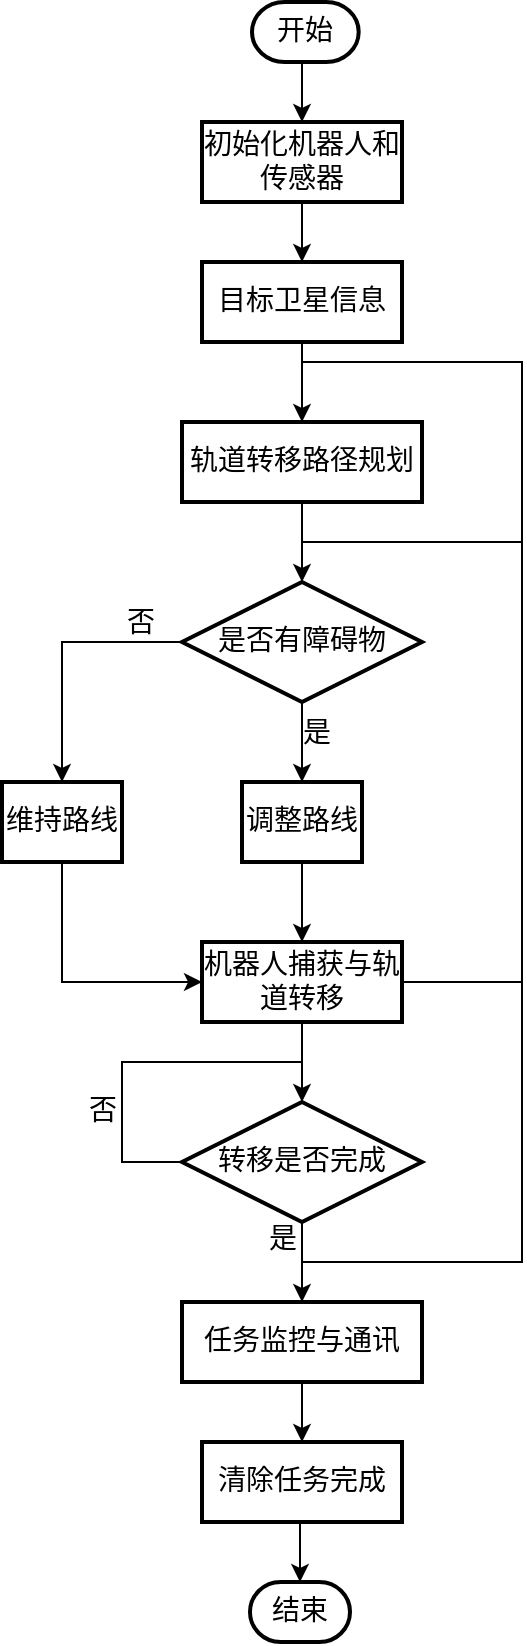 <mxfile version="26.0.2">
  <diagram name="Page-1" id="QLF-LarDQt3AmGQMSmLy">
    <mxGraphModel dx="792" dy="1131" grid="1" gridSize="10" guides="0" tooltips="1" connect="1" arrows="1" fold="1" page="1" pageScale="1" pageWidth="827" pageHeight="1169" background="none" math="0" shadow="0">
      <root>
        <mxCell id="0" />
        <mxCell id="1" parent="0" />
        <mxCell id="afKLm_PC3EemGSfm7CoD-16" style="edgeStyle=orthogonalEdgeStyle;rounded=0;orthogonalLoop=1;jettySize=auto;html=1;exitX=0.5;exitY=1;exitDx=0;exitDy=0;entryX=0.5;entryY=0;entryDx=0;entryDy=0;fontSize=14;fontFamily=STZhongsong;labelBackgroundColor=none;align=center;" parent="1" source="afKLm_PC3EemGSfm7CoD-2" target="afKLm_PC3EemGSfm7CoD-3" edge="1">
          <mxGeometry relative="1" as="geometry" />
        </mxCell>
        <mxCell id="afKLm_PC3EemGSfm7CoD-2" value="&lt;font&gt;初始化机器人和传感器&lt;/font&gt;" style="rounded=0;whiteSpace=wrap;html=1;strokeWidth=2;fontFamily=STZhongsong;fontSize=14;labelBackgroundColor=none;fillColor=none;align=center;" parent="1" vertex="1">
          <mxGeometry x="320" y="170" width="100" height="40" as="geometry" />
        </mxCell>
        <mxCell id="afKLm_PC3EemGSfm7CoD-17" style="edgeStyle=orthogonalEdgeStyle;rounded=0;orthogonalLoop=1;jettySize=auto;html=1;exitX=0.5;exitY=1;exitDx=0;exitDy=0;entryX=0.5;entryY=0;entryDx=0;entryDy=0;fontSize=14;fontFamily=STZhongsong;labelBackgroundColor=none;align=center;" parent="1" source="afKLm_PC3EemGSfm7CoD-3" target="afKLm_PC3EemGSfm7CoD-4" edge="1">
          <mxGeometry relative="1" as="geometry" />
        </mxCell>
        <mxCell id="afKLm_PC3EemGSfm7CoD-3" value="目标卫星信息" style="rounded=0;whiteSpace=wrap;html=1;strokeWidth=2;fontFamily=STZhongsong;fontSize=14;labelBackgroundColor=none;fillColor=none;align=center;" parent="1" vertex="1">
          <mxGeometry x="320" y="240" width="100" height="40" as="geometry" />
        </mxCell>
        <mxCell id="afKLm_PC3EemGSfm7CoD-41" style="edgeStyle=orthogonalEdgeStyle;rounded=0;orthogonalLoop=1;jettySize=auto;html=1;exitX=0.5;exitY=1;exitDx=0;exitDy=0;entryX=0.5;entryY=0;entryDx=0;entryDy=0;fontSize=14;fontFamily=STZhongsong;labelBackgroundColor=none;align=center;" parent="1" source="afKLm_PC3EemGSfm7CoD-4" target="afKLm_PC3EemGSfm7CoD-9" edge="1">
          <mxGeometry relative="1" as="geometry" />
        </mxCell>
        <mxCell id="afKLm_PC3EemGSfm7CoD-4" value="&lt;font&gt;轨道转移路径规划&lt;/font&gt;" style="rounded=0;whiteSpace=wrap;html=1;strokeWidth=2;fontFamily=STZhongsong;fontSize=14;labelBackgroundColor=none;fillColor=none;align=center;" parent="1" vertex="1">
          <mxGeometry x="310" y="320" width="120" height="40" as="geometry" />
        </mxCell>
        <mxCell id="afKLm_PC3EemGSfm7CoD-42" style="edgeStyle=orthogonalEdgeStyle;rounded=0;orthogonalLoop=1;jettySize=auto;html=1;exitX=0.5;exitY=1;exitDx=0;exitDy=0;entryX=0.5;entryY=0;entryDx=0;entryDy=0;fontSize=14;fontFamily=STZhongsong;labelBackgroundColor=none;align=center;" parent="1" source="afKLm_PC3EemGSfm7CoD-5" target="afKLm_PC3EemGSfm7CoD-7" edge="1">
          <mxGeometry relative="1" as="geometry" />
        </mxCell>
        <mxCell id="afKLm_PC3EemGSfm7CoD-5" value="&lt;font&gt;调整路线&lt;/font&gt;" style="rounded=0;whiteSpace=wrap;html=1;strokeWidth=2;fontFamily=STZhongsong;fontSize=14;labelBackgroundColor=none;fillColor=none;align=center;" parent="1" vertex="1">
          <mxGeometry x="340" y="500" width="60" height="40" as="geometry" />
        </mxCell>
        <mxCell id="1DFn0U-I_F6bpOYvCM6v-6" style="edgeStyle=orthogonalEdgeStyle;rounded=0;orthogonalLoop=1;jettySize=auto;html=1;exitX=0.5;exitY=1;exitDx=0;exitDy=0;entryX=0;entryY=0.5;entryDx=0;entryDy=0;fontSize=14;" edge="1" parent="1" source="afKLm_PC3EemGSfm7CoD-6" target="afKLm_PC3EemGSfm7CoD-7">
          <mxGeometry relative="1" as="geometry" />
        </mxCell>
        <mxCell id="afKLm_PC3EemGSfm7CoD-6" value="&lt;font&gt;维持路线&lt;/font&gt;" style="rounded=0;whiteSpace=wrap;html=1;strokeWidth=2;fontFamily=STZhongsong;fontSize=14;labelBackgroundColor=none;fillColor=none;align=center;" parent="1" vertex="1">
          <mxGeometry x="220" y="500" width="60" height="40" as="geometry" />
        </mxCell>
        <mxCell id="afKLm_PC3EemGSfm7CoD-45" style="edgeStyle=orthogonalEdgeStyle;rounded=0;orthogonalLoop=1;jettySize=auto;html=1;exitX=1;exitY=0.5;exitDx=0;exitDy=0;endArrow=none;endFill=0;fontSize=14;fontFamily=STZhongsong;labelBackgroundColor=none;align=center;" parent="1" source="afKLm_PC3EemGSfm7CoD-7" edge="1">
          <mxGeometry relative="1" as="geometry">
            <mxPoint x="480" y="600" as="targetPoint" />
          </mxGeometry>
        </mxCell>
        <mxCell id="afKLm_PC3EemGSfm7CoD-30" style="edgeStyle=orthogonalEdgeStyle;rounded=0;orthogonalLoop=1;jettySize=auto;html=1;exitX=0.5;exitY=1;exitDx=0;exitDy=0;entryX=0.5;entryY=0;entryDx=0;entryDy=0;fontSize=14;fontFamily=STZhongsong;labelBackgroundColor=none;align=center;" parent="1" source="afKLm_PC3EemGSfm7CoD-8" target="afKLm_PC3EemGSfm7CoD-10" edge="1">
          <mxGeometry relative="1" as="geometry" />
        </mxCell>
        <mxCell id="afKLm_PC3EemGSfm7CoD-64" value="&lt;font&gt;是&lt;/font&gt;" style="edgeLabel;html=1;align=center;verticalAlign=middle;resizable=0;points=[];fontSize=14;labelBackgroundColor=none;fontFamily=STZhongsong;" parent="afKLm_PC3EemGSfm7CoD-30" vertex="1" connectable="0">
          <mxGeometry x="-0.257" y="1" relative="1" as="geometry">
            <mxPoint x="-11" y="-6" as="offset" />
          </mxGeometry>
        </mxCell>
        <mxCell id="1DFn0U-I_F6bpOYvCM6v-4" style="edgeStyle=elbowEdgeStyle;rounded=0;orthogonalLoop=1;jettySize=auto;html=1;exitX=0;exitY=0.5;exitDx=0;exitDy=0;endArrow=none;endFill=0;align=center;fontSize=14;" edge="1" parent="1" source="afKLm_PC3EemGSfm7CoD-8">
          <mxGeometry relative="1" as="geometry">
            <mxPoint x="370" y="640" as="targetPoint" />
            <Array as="points">
              <mxPoint x="280" y="670" />
            </Array>
          </mxGeometry>
        </mxCell>
        <mxCell id="1DFn0U-I_F6bpOYvCM6v-5" value="&lt;font face=&quot;STZhongsong&quot;&gt;否&lt;/font&gt;" style="edgeLabel;html=1;align=center;verticalAlign=middle;resizable=0;points=[];fontSize=14;labelBackgroundColor=none;" vertex="1" connectable="0" parent="1DFn0U-I_F6bpOYvCM6v-4">
          <mxGeometry x="0.271" y="-1" relative="1" as="geometry">
            <mxPoint x="-38" y="23" as="offset" />
          </mxGeometry>
        </mxCell>
        <mxCell id="afKLm_PC3EemGSfm7CoD-8" value="&lt;font&gt;转移是否完成&lt;/font&gt;" style="rhombus;whiteSpace=wrap;html=1;strokeWidth=2;fontFamily=STZhongsong;fontSize=14;labelBackgroundColor=none;fillColor=none;align=center;" parent="1" vertex="1">
          <mxGeometry x="310" y="660" width="120" height="60" as="geometry" />
        </mxCell>
        <mxCell id="afKLm_PC3EemGSfm7CoD-34" style="edgeStyle=orthogonalEdgeStyle;rounded=0;orthogonalLoop=1;jettySize=auto;html=1;exitX=0;exitY=0.5;exitDx=0;exitDy=0;entryX=0.5;entryY=0;entryDx=0;entryDy=0;fontSize=14;fontFamily=STZhongsong;labelBackgroundColor=none;align=center;" parent="1" source="afKLm_PC3EemGSfm7CoD-9" target="afKLm_PC3EemGSfm7CoD-6" edge="1">
          <mxGeometry relative="1" as="geometry" />
        </mxCell>
        <mxCell id="afKLm_PC3EemGSfm7CoD-57" value="否" style="edgeLabel;align=center;verticalAlign=middle;resizable=0;points=[];fontSize=14;fontFamily=STZhongsong;labelBackgroundColor=none;html=1;" parent="afKLm_PC3EemGSfm7CoD-34" vertex="1" connectable="0">
          <mxGeometry x="-0.033" y="2" relative="1" as="geometry">
            <mxPoint x="37" y="-12" as="offset" />
          </mxGeometry>
        </mxCell>
        <mxCell id="afKLm_PC3EemGSfm7CoD-36" style="edgeStyle=orthogonalEdgeStyle;rounded=0;orthogonalLoop=1;jettySize=auto;html=1;exitX=0.5;exitY=1;exitDx=0;exitDy=0;entryX=0.5;entryY=0;entryDx=0;entryDy=0;fontSize=14;fontFamily=STZhongsong;labelBackgroundColor=none;align=center;" parent="1" source="afKLm_PC3EemGSfm7CoD-9" target="afKLm_PC3EemGSfm7CoD-5" edge="1">
          <mxGeometry relative="1" as="geometry" />
        </mxCell>
        <mxCell id="afKLm_PC3EemGSfm7CoD-56" value="是" style="edgeLabel;html=1;align=center;verticalAlign=middle;resizable=0;points=[];fontSize=14;fontFamily=STZhongsong;labelBackgroundColor=none;" parent="afKLm_PC3EemGSfm7CoD-36" vertex="1" connectable="0">
          <mxGeometry x="-0.2" y="-3" relative="1" as="geometry">
            <mxPoint x="10" as="offset" />
          </mxGeometry>
        </mxCell>
        <mxCell id="afKLm_PC3EemGSfm7CoD-9" value="&lt;font&gt;是否有障碍物&lt;/font&gt;" style="rhombus;whiteSpace=wrap;html=1;strokeWidth=2;fontFamily=STZhongsong;fontSize=14;labelBackgroundColor=none;fillColor=none;align=center;" parent="1" vertex="1">
          <mxGeometry x="310" y="400" width="120" height="60" as="geometry" />
        </mxCell>
        <mxCell id="afKLm_PC3EemGSfm7CoD-31" style="edgeStyle=orthogonalEdgeStyle;rounded=0;orthogonalLoop=1;jettySize=auto;html=1;exitX=0.5;exitY=1;exitDx=0;exitDy=0;entryX=0.5;entryY=0;entryDx=0;entryDy=0;fontSize=14;fontFamily=STZhongsong;labelBackgroundColor=none;align=center;" parent="1" source="afKLm_PC3EemGSfm7CoD-10" target="afKLm_PC3EemGSfm7CoD-11" edge="1">
          <mxGeometry relative="1" as="geometry" />
        </mxCell>
        <mxCell id="afKLm_PC3EemGSfm7CoD-44" style="edgeStyle=elbowEdgeStyle;rounded=0;orthogonalLoop=1;jettySize=auto;html=1;startArrow=none;startFill=0;endArrow=none;endFill=0;fontSize=14;fontFamily=STZhongsong;labelBackgroundColor=none;align=center;" parent="1" edge="1">
          <mxGeometry relative="1" as="geometry">
            <mxPoint x="370" y="290" as="targetPoint" />
            <Array as="points">
              <mxPoint x="480" y="570" />
            </Array>
            <mxPoint x="370" y="740" as="sourcePoint" />
          </mxGeometry>
        </mxCell>
        <mxCell id="afKLm_PC3EemGSfm7CoD-10" value="&lt;font&gt;任务监控与通讯&lt;/font&gt;" style="rounded=0;whiteSpace=wrap;html=1;strokeWidth=2;fontFamily=STZhongsong;fontSize=14;labelBackgroundColor=none;fillColor=none;align=center;" parent="1" vertex="1">
          <mxGeometry x="310" y="760" width="120" height="40" as="geometry" />
        </mxCell>
        <mxCell id="afKLm_PC3EemGSfm7CoD-11" value="&lt;font&gt;清除任务完成&lt;/font&gt;" style="rounded=0;whiteSpace=wrap;html=1;strokeWidth=2;fontFamily=STZhongsong;fontSize=14;labelBackgroundColor=none;fillColor=none;align=center;" parent="1" vertex="1">
          <mxGeometry x="320" y="830" width="100" height="40" as="geometry" />
        </mxCell>
        <mxCell id="afKLm_PC3EemGSfm7CoD-14" value="结束" style="strokeWidth=2;html=1;shape=mxgraph.flowchart.terminator;whiteSpace=wrap;fontFamily=STZhongsong;fontSize=14;labelBackgroundColor=none;fillColor=none;align=center;" parent="1" vertex="1">
          <mxGeometry x="344" y="900" width="50" height="30" as="geometry" />
        </mxCell>
        <mxCell id="1DFn0U-I_F6bpOYvCM6v-12" style="edgeStyle=orthogonalEdgeStyle;rounded=0;orthogonalLoop=1;jettySize=auto;html=1;exitX=0.5;exitY=1;exitDx=0;exitDy=0;exitPerimeter=0;entryX=0.5;entryY=0;entryDx=0;entryDy=0;" edge="1" parent="1" source="afKLm_PC3EemGSfm7CoD-25" target="afKLm_PC3EemGSfm7CoD-2">
          <mxGeometry relative="1" as="geometry" />
        </mxCell>
        <mxCell id="afKLm_PC3EemGSfm7CoD-25" value="开始" style="strokeWidth=2;html=1;shape=mxgraph.flowchart.terminator;whiteSpace=wrap;fontFamily=STZhongsong;fontSize=14;labelBackgroundColor=none;fillColor=none;align=center;" parent="1" vertex="1">
          <mxGeometry x="345" y="110" width="53.34" height="30" as="geometry" />
        </mxCell>
        <mxCell id="afKLm_PC3EemGSfm7CoD-49" value="" style="endArrow=none;html=1;rounded=0;endFill=0;fontSize=14;fontFamily=STZhongsong;labelBackgroundColor=none;align=center;" parent="1" edge="1">
          <mxGeometry width="50" height="50" relative="1" as="geometry">
            <mxPoint x="370" y="380" as="sourcePoint" />
            <mxPoint x="480" y="380" as="targetPoint" />
          </mxGeometry>
        </mxCell>
        <mxCell id="1DFn0U-I_F6bpOYvCM6v-3" style="edgeStyle=orthogonalEdgeStyle;rounded=0;orthogonalLoop=1;jettySize=auto;html=1;exitX=0.5;exitY=1;exitDx=0;exitDy=0;align=center;fontSize=14;" edge="1" parent="1" source="afKLm_PC3EemGSfm7CoD-7" target="afKLm_PC3EemGSfm7CoD-8">
          <mxGeometry relative="1" as="geometry" />
        </mxCell>
        <mxCell id="afKLm_PC3EemGSfm7CoD-7" value="&lt;font&gt;机器人捕获与轨道转移&lt;/font&gt;" style="rounded=0;whiteSpace=wrap;html=1;strokeWidth=2;fontFamily=STZhongsong;fontSize=14;labelBackgroundColor=none;fillColor=none;align=center;" parent="1" vertex="1">
          <mxGeometry x="320" y="580" width="100" height="40" as="geometry" />
        </mxCell>
        <mxCell id="1DFn0U-I_F6bpOYvCM6v-11" style="edgeStyle=orthogonalEdgeStyle;rounded=0;orthogonalLoop=1;jettySize=auto;html=1;exitX=0.5;exitY=1;exitDx=0;exitDy=0;entryX=0.5;entryY=0;entryDx=0;entryDy=0;entryPerimeter=0;" edge="1" parent="1" source="afKLm_PC3EemGSfm7CoD-11" target="afKLm_PC3EemGSfm7CoD-14">
          <mxGeometry relative="1" as="geometry" />
        </mxCell>
      </root>
    </mxGraphModel>
  </diagram>
</mxfile>
